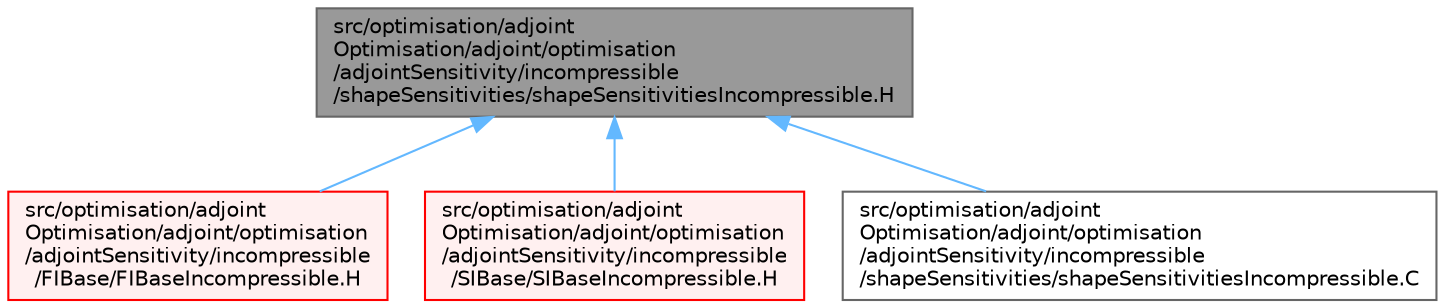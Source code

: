 digraph "src/optimisation/adjointOptimisation/adjoint/optimisation/adjointSensitivity/incompressible/shapeSensitivities/shapeSensitivitiesIncompressible.H"
{
 // LATEX_PDF_SIZE
  bgcolor="transparent";
  edge [fontname=Helvetica,fontsize=10,labelfontname=Helvetica,labelfontsize=10];
  node [fontname=Helvetica,fontsize=10,shape=box,height=0.2,width=0.4];
  Node1 [id="Node000001",label="src/optimisation/adjoint\lOptimisation/adjoint/optimisation\l/adjointSensitivity/incompressible\l/shapeSensitivities/shapeSensitivitiesIncompressible.H",height=0.2,width=0.4,color="gray40", fillcolor="grey60", style="filled", fontcolor="black",tooltip=" "];
  Node1 -> Node2 [id="edge1_Node000001_Node000002",dir="back",color="steelblue1",style="solid",tooltip=" "];
  Node2 [id="Node000002",label="src/optimisation/adjoint\lOptimisation/adjoint/optimisation\l/adjointSensitivity/incompressible\l/FIBase/FIBaseIncompressible.H",height=0.2,width=0.4,color="red", fillcolor="#FFF0F0", style="filled",URL="$FIBaseIncompressible_8H.html",tooltip=" "];
  Node1 -> Node8 [id="edge2_Node000001_Node000008",dir="back",color="steelblue1",style="solid",tooltip=" "];
  Node8 [id="Node000008",label="src/optimisation/adjoint\lOptimisation/adjoint/optimisation\l/adjointSensitivity/incompressible\l/SIBase/SIBaseIncompressible.H",height=0.2,width=0.4,color="red", fillcolor="#FFF0F0", style="filled",URL="$SIBaseIncompressible_8H.html",tooltip=" "];
  Node1 -> Node14 [id="edge3_Node000001_Node000014",dir="back",color="steelblue1",style="solid",tooltip=" "];
  Node14 [id="Node000014",label="src/optimisation/adjoint\lOptimisation/adjoint/optimisation\l/adjointSensitivity/incompressible\l/shapeSensitivities/shapeSensitivitiesIncompressible.C",height=0.2,width=0.4,color="grey40", fillcolor="white", style="filled",URL="$shapeSensitivitiesIncompressible_8C.html",tooltip=" "];
}
